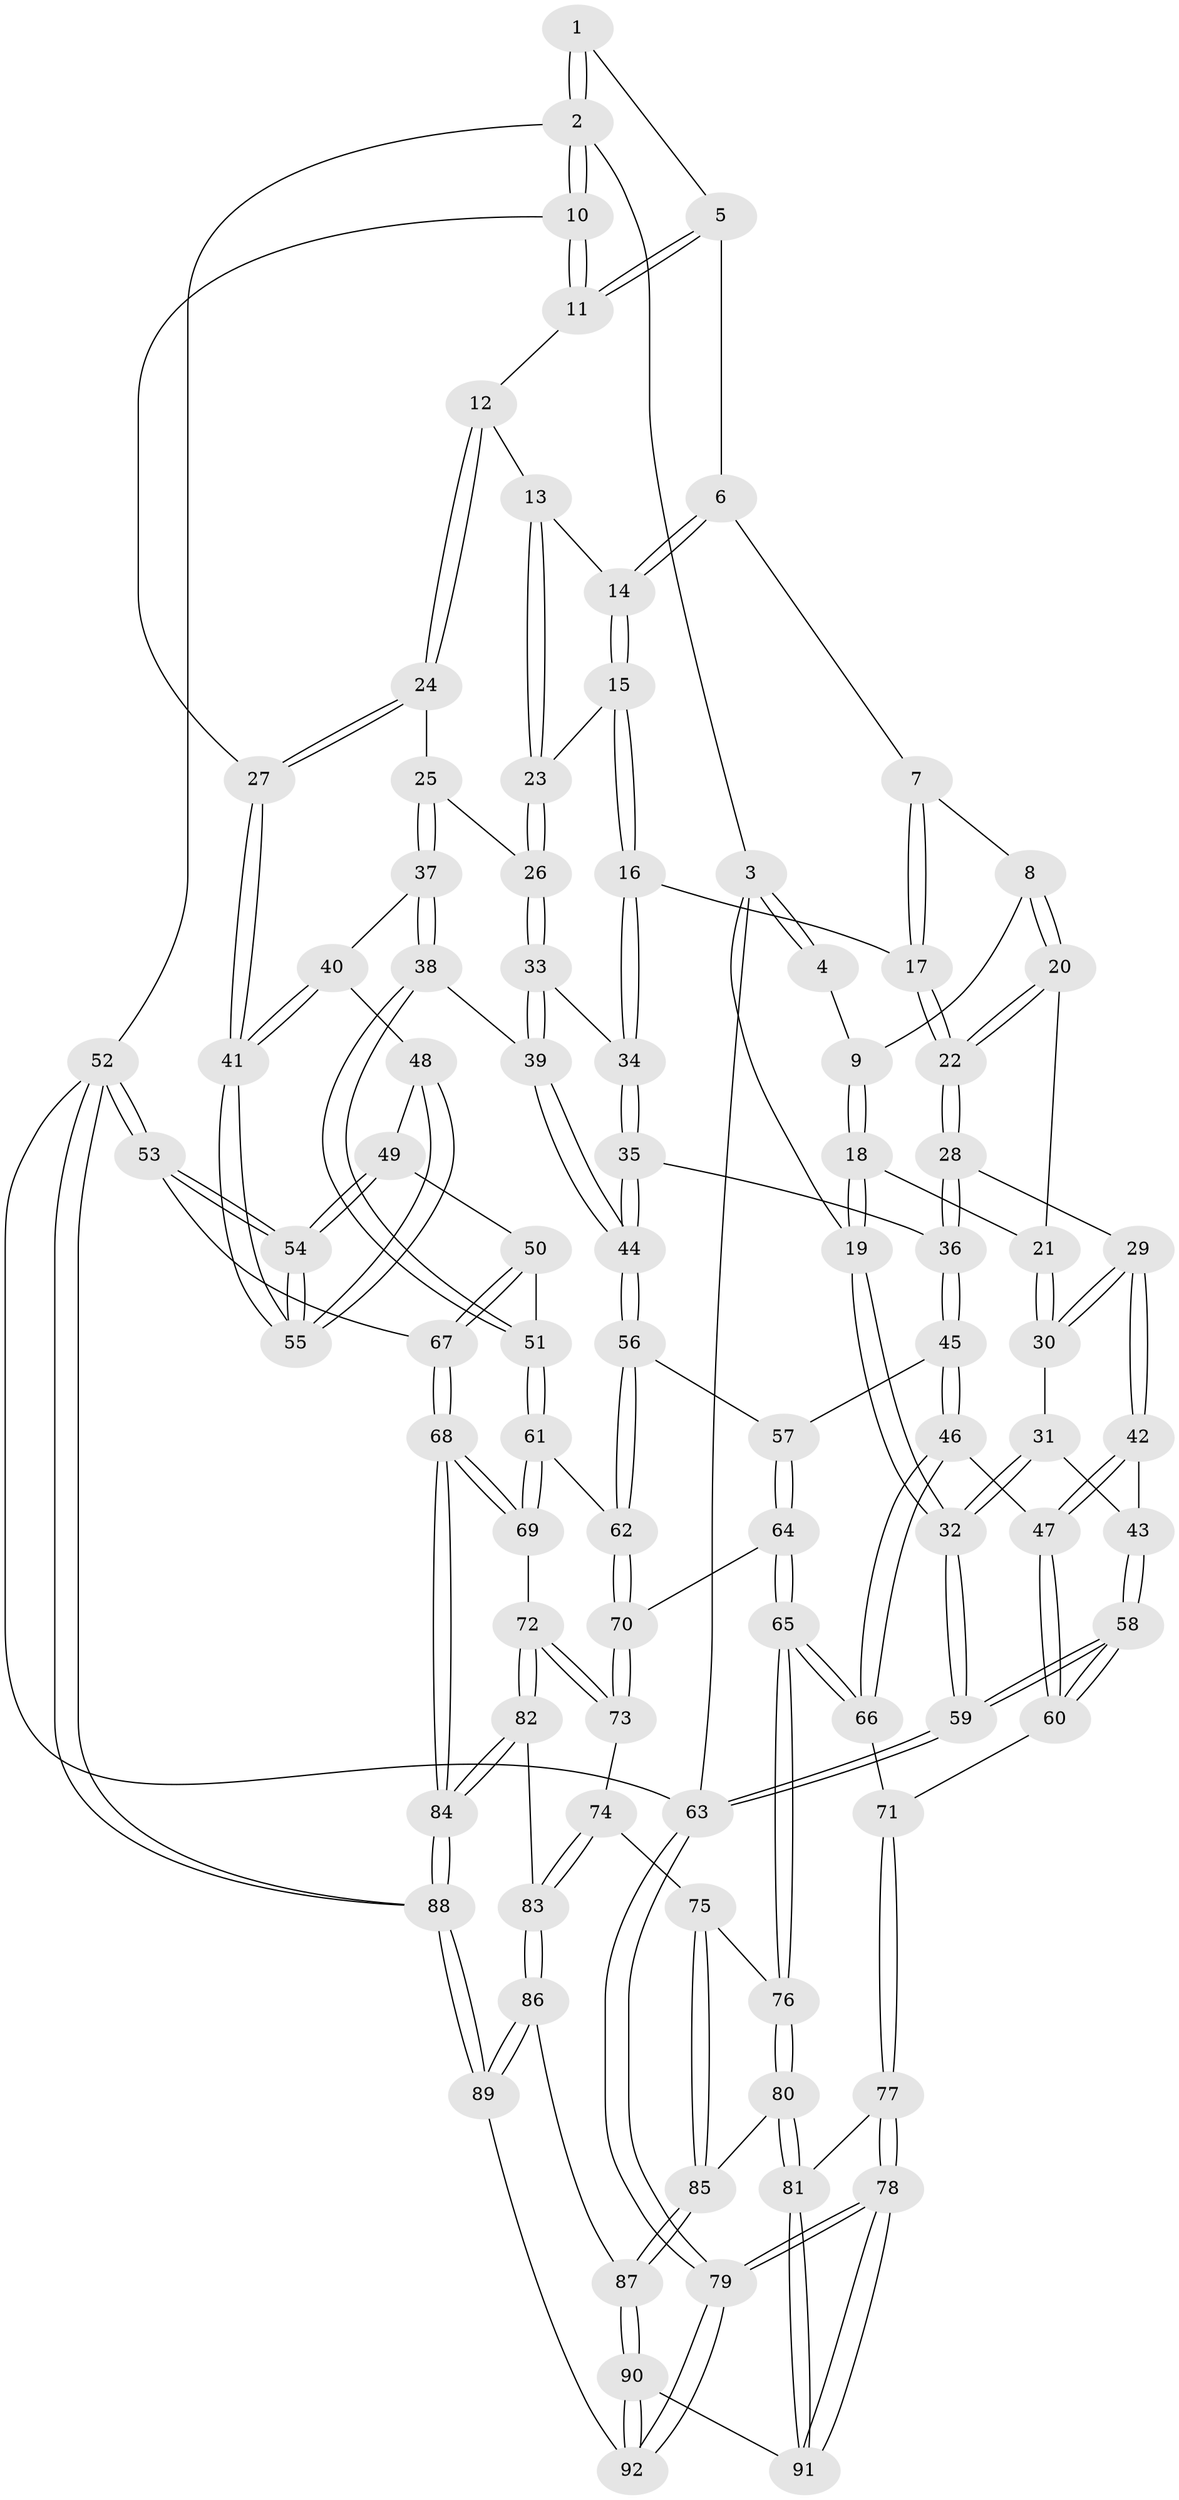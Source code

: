 // Generated by graph-tools (version 1.1) at 2025/51/03/09/25 03:51:11]
// undirected, 92 vertices, 227 edges
graph export_dot {
graph [start="1"]
  node [color=gray90,style=filled];
  1 [pos="+0.6739151187351976+0"];
  2 [pos="+1+0"];
  3 [pos="+0+0"];
  4 [pos="+0.3170299697678498+0"];
  5 [pos="+0.6670344536360371+0"];
  6 [pos="+0.5139321609421171+0.07545894218834957"];
  7 [pos="+0.5016409491240319+0.08325844858693972"];
  8 [pos="+0.3514962697897272+0.11527358059890766"];
  9 [pos="+0.3447409020017768+0.09912576974940004"];
  10 [pos="+1+0"];
  11 [pos="+0.7141245397701605+0.1615624708184626"];
  12 [pos="+0.7145940086218899+0.19628075372398002"];
  13 [pos="+0.6673948965088817+0.20658226662933013"];
  14 [pos="+0.568191955984031+0.1476154944127219"];
  15 [pos="+0.5418290172325961+0.279346208237148"];
  16 [pos="+0.5410851594741768+0.2794651237033666"];
  17 [pos="+0.500793851614616+0.2738052714856048"];
  18 [pos="+0+0"];
  19 [pos="+0+0"];
  20 [pos="+0.3452538129927552+0.1299434624088546"];
  21 [pos="+0.16420096910261084+0.1980325333868468"];
  22 [pos="+0.3981915122886431+0.3049552981758202"];
  23 [pos="+0.5681534122192158+0.2807757680183225"];
  24 [pos="+0.779457840753519+0.25902513291858015"];
  25 [pos="+0.7795648383842294+0.2751855515328733"];
  26 [pos="+0.6210429978712042+0.34337793550789625"];
  27 [pos="+1+0"];
  28 [pos="+0.3756474453462601+0.3482345465355786"];
  29 [pos="+0.2994325260489433+0.37009243159472066"];
  30 [pos="+0.17182350767851276+0.28313240351878655"];
  31 [pos="+0.08286768353211092+0.3603566863158508"];
  32 [pos="+0+0.44623206518036174"];
  33 [pos="+0.6249714852024766+0.38198580675940613"];
  34 [pos="+0.5427187572027303+0.4158899876842879"];
  35 [pos="+0.5426685649432748+0.4159502327140235"];
  36 [pos="+0.45023427741472105+0.44979618356840056"];
  37 [pos="+0.8042739357618538+0.36927268009298037"];
  38 [pos="+0.7188801954672045+0.4625869247394235"];
  39 [pos="+0.7077449929779841+0.4657515791228356"];
  40 [pos="+0.8844916986406076+0.40016217658356734"];
  41 [pos="+1+0.1446408218200316"];
  42 [pos="+0.2464221518253958+0.4758452854020426"];
  43 [pos="+0.20567702974395943+0.47520220111749556"];
  44 [pos="+0.6443080889313815+0.5292314555985397"];
  45 [pos="+0.45662691426003976+0.5334833350276772"];
  46 [pos="+0.35885618655574564+0.6135437498515006"];
  47 [pos="+0.25141639355680967+0.48991040534665387"];
  48 [pos="+0.8871268976036473+0.40600479854202737"];
  49 [pos="+0.9162102912626883+0.520644745914574"];
  50 [pos="+0.8366825198481372+0.5895853689394241"];
  51 [pos="+0.8333752945603192+0.5889552404315591"];
  52 [pos="+1+1"];
  53 [pos="+1+0.6539083817454049"];
  54 [pos="+1+0.6151273497528615"];
  55 [pos="+1+0.518307875089453"];
  56 [pos="+0.6133170718846012+0.5839486834806566"];
  57 [pos="+0.5188670630968895+0.5594957317991484"];
  58 [pos="+0+0.5864998765797278"];
  59 [pos="+0+0.5726707117719815"];
  60 [pos="+0.1442355511049607+0.6677834230331491"];
  61 [pos="+0.7046326469690681+0.6620857175808256"];
  62 [pos="+0.6204819855313295+0.60567518952541"];
  63 [pos="+0+1"];
  64 [pos="+0.4840542341936116+0.6871719019357317"];
  65 [pos="+0.3682908162150537+0.7111192476959716"];
  66 [pos="+0.3466179262627795+0.6649401147581115"];
  67 [pos="+0.9068136353114729+0.7311289521140345"];
  68 [pos="+0.8437852487679947+0.8092062101105252"];
  69 [pos="+0.7166618684459239+0.6984354574079354"];
  70 [pos="+0.5686882606077499+0.6984540561854284"];
  71 [pos="+0.15610098052809426+0.6780636128073313"];
  72 [pos="+0.6464944675386578+0.7851711523830054"];
  73 [pos="+0.5685585614172114+0.7098686902898526"];
  74 [pos="+0.5316694122517609+0.7716796349705831"];
  75 [pos="+0.4654496500091189+0.7805627404295182"];
  76 [pos="+0.36843533024021513+0.7122895900504245"];
  77 [pos="+0.1652797314304721+0.8052639988845667"];
  78 [pos="+0+1"];
  79 [pos="+0+1"];
  80 [pos="+0.32405416368590895+0.8211086535959591"];
  81 [pos="+0.31928528263867423+0.8292364986592305"];
  82 [pos="+0.6464032055106521+0.8124641716395696"];
  83 [pos="+0.5623004694436113+0.8241533437975325"];
  84 [pos="+0.8071929396196941+1"];
  85 [pos="+0.46909111616041377+0.8542928630225568"];
  86 [pos="+0.536724640761591+0.8896057183081241"];
  87 [pos="+0.47407074169846497+0.8685605537584536"];
  88 [pos="+0.821007030459304+1"];
  89 [pos="+0.6900628723169583+1"];
  90 [pos="+0.38121507640811303+0.9490809916930216"];
  91 [pos="+0.323254152397579+0.8694141577278303"];
  92 [pos="+0.42026884974276996+1"];
  1 -- 2;
  1 -- 2;
  1 -- 5;
  2 -- 3;
  2 -- 10;
  2 -- 10;
  2 -- 52;
  3 -- 4;
  3 -- 4;
  3 -- 19;
  3 -- 63;
  4 -- 9;
  5 -- 6;
  5 -- 11;
  5 -- 11;
  6 -- 7;
  6 -- 14;
  6 -- 14;
  7 -- 8;
  7 -- 17;
  7 -- 17;
  8 -- 9;
  8 -- 20;
  8 -- 20;
  9 -- 18;
  9 -- 18;
  10 -- 11;
  10 -- 11;
  10 -- 27;
  11 -- 12;
  12 -- 13;
  12 -- 24;
  12 -- 24;
  13 -- 14;
  13 -- 23;
  13 -- 23;
  14 -- 15;
  14 -- 15;
  15 -- 16;
  15 -- 16;
  15 -- 23;
  16 -- 17;
  16 -- 34;
  16 -- 34;
  17 -- 22;
  17 -- 22;
  18 -- 19;
  18 -- 19;
  18 -- 21;
  19 -- 32;
  19 -- 32;
  20 -- 21;
  20 -- 22;
  20 -- 22;
  21 -- 30;
  21 -- 30;
  22 -- 28;
  22 -- 28;
  23 -- 26;
  23 -- 26;
  24 -- 25;
  24 -- 27;
  24 -- 27;
  25 -- 26;
  25 -- 37;
  25 -- 37;
  26 -- 33;
  26 -- 33;
  27 -- 41;
  27 -- 41;
  28 -- 29;
  28 -- 36;
  28 -- 36;
  29 -- 30;
  29 -- 30;
  29 -- 42;
  29 -- 42;
  30 -- 31;
  31 -- 32;
  31 -- 32;
  31 -- 43;
  32 -- 59;
  32 -- 59;
  33 -- 34;
  33 -- 39;
  33 -- 39;
  34 -- 35;
  34 -- 35;
  35 -- 36;
  35 -- 44;
  35 -- 44;
  36 -- 45;
  36 -- 45;
  37 -- 38;
  37 -- 38;
  37 -- 40;
  38 -- 39;
  38 -- 51;
  38 -- 51;
  39 -- 44;
  39 -- 44;
  40 -- 41;
  40 -- 41;
  40 -- 48;
  41 -- 55;
  41 -- 55;
  42 -- 43;
  42 -- 47;
  42 -- 47;
  43 -- 58;
  43 -- 58;
  44 -- 56;
  44 -- 56;
  45 -- 46;
  45 -- 46;
  45 -- 57;
  46 -- 47;
  46 -- 66;
  46 -- 66;
  47 -- 60;
  47 -- 60;
  48 -- 49;
  48 -- 55;
  48 -- 55;
  49 -- 50;
  49 -- 54;
  49 -- 54;
  50 -- 51;
  50 -- 67;
  50 -- 67;
  51 -- 61;
  51 -- 61;
  52 -- 53;
  52 -- 53;
  52 -- 88;
  52 -- 88;
  52 -- 63;
  53 -- 54;
  53 -- 54;
  53 -- 67;
  54 -- 55;
  54 -- 55;
  56 -- 57;
  56 -- 62;
  56 -- 62;
  57 -- 64;
  57 -- 64;
  58 -- 59;
  58 -- 59;
  58 -- 60;
  58 -- 60;
  59 -- 63;
  59 -- 63;
  60 -- 71;
  61 -- 62;
  61 -- 69;
  61 -- 69;
  62 -- 70;
  62 -- 70;
  63 -- 79;
  63 -- 79;
  64 -- 65;
  64 -- 65;
  64 -- 70;
  65 -- 66;
  65 -- 66;
  65 -- 76;
  65 -- 76;
  66 -- 71;
  67 -- 68;
  67 -- 68;
  68 -- 69;
  68 -- 69;
  68 -- 84;
  68 -- 84;
  69 -- 72;
  70 -- 73;
  70 -- 73;
  71 -- 77;
  71 -- 77;
  72 -- 73;
  72 -- 73;
  72 -- 82;
  72 -- 82;
  73 -- 74;
  74 -- 75;
  74 -- 83;
  74 -- 83;
  75 -- 76;
  75 -- 85;
  75 -- 85;
  76 -- 80;
  76 -- 80;
  77 -- 78;
  77 -- 78;
  77 -- 81;
  78 -- 79;
  78 -- 79;
  78 -- 91;
  78 -- 91;
  79 -- 92;
  79 -- 92;
  80 -- 81;
  80 -- 81;
  80 -- 85;
  81 -- 91;
  81 -- 91;
  82 -- 83;
  82 -- 84;
  82 -- 84;
  83 -- 86;
  83 -- 86;
  84 -- 88;
  84 -- 88;
  85 -- 87;
  85 -- 87;
  86 -- 87;
  86 -- 89;
  86 -- 89;
  87 -- 90;
  87 -- 90;
  88 -- 89;
  88 -- 89;
  89 -- 92;
  90 -- 91;
  90 -- 92;
  90 -- 92;
}
